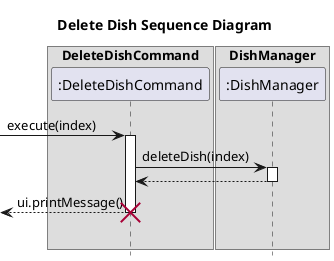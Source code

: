 @startuml
hide footbox
title Delete Dish Sequence Diagram

box "DeleteDishCommand"
participant ":DeleteDishCommand" as DeleteDishCommand
endbox

box "DishManager"
participant ":DishManager" as DishManager
endbox

-> DeleteDishCommand: execute(index)
activate DeleteDishCommand
DeleteDishCommand -> DishManager ++ : deleteDish(index)
DeleteDishCommand <-- DishManager
deactivate
<-- DeleteDishCommand: ui.printMessage()

destroy DeleteDishCommand
|||

@enduml